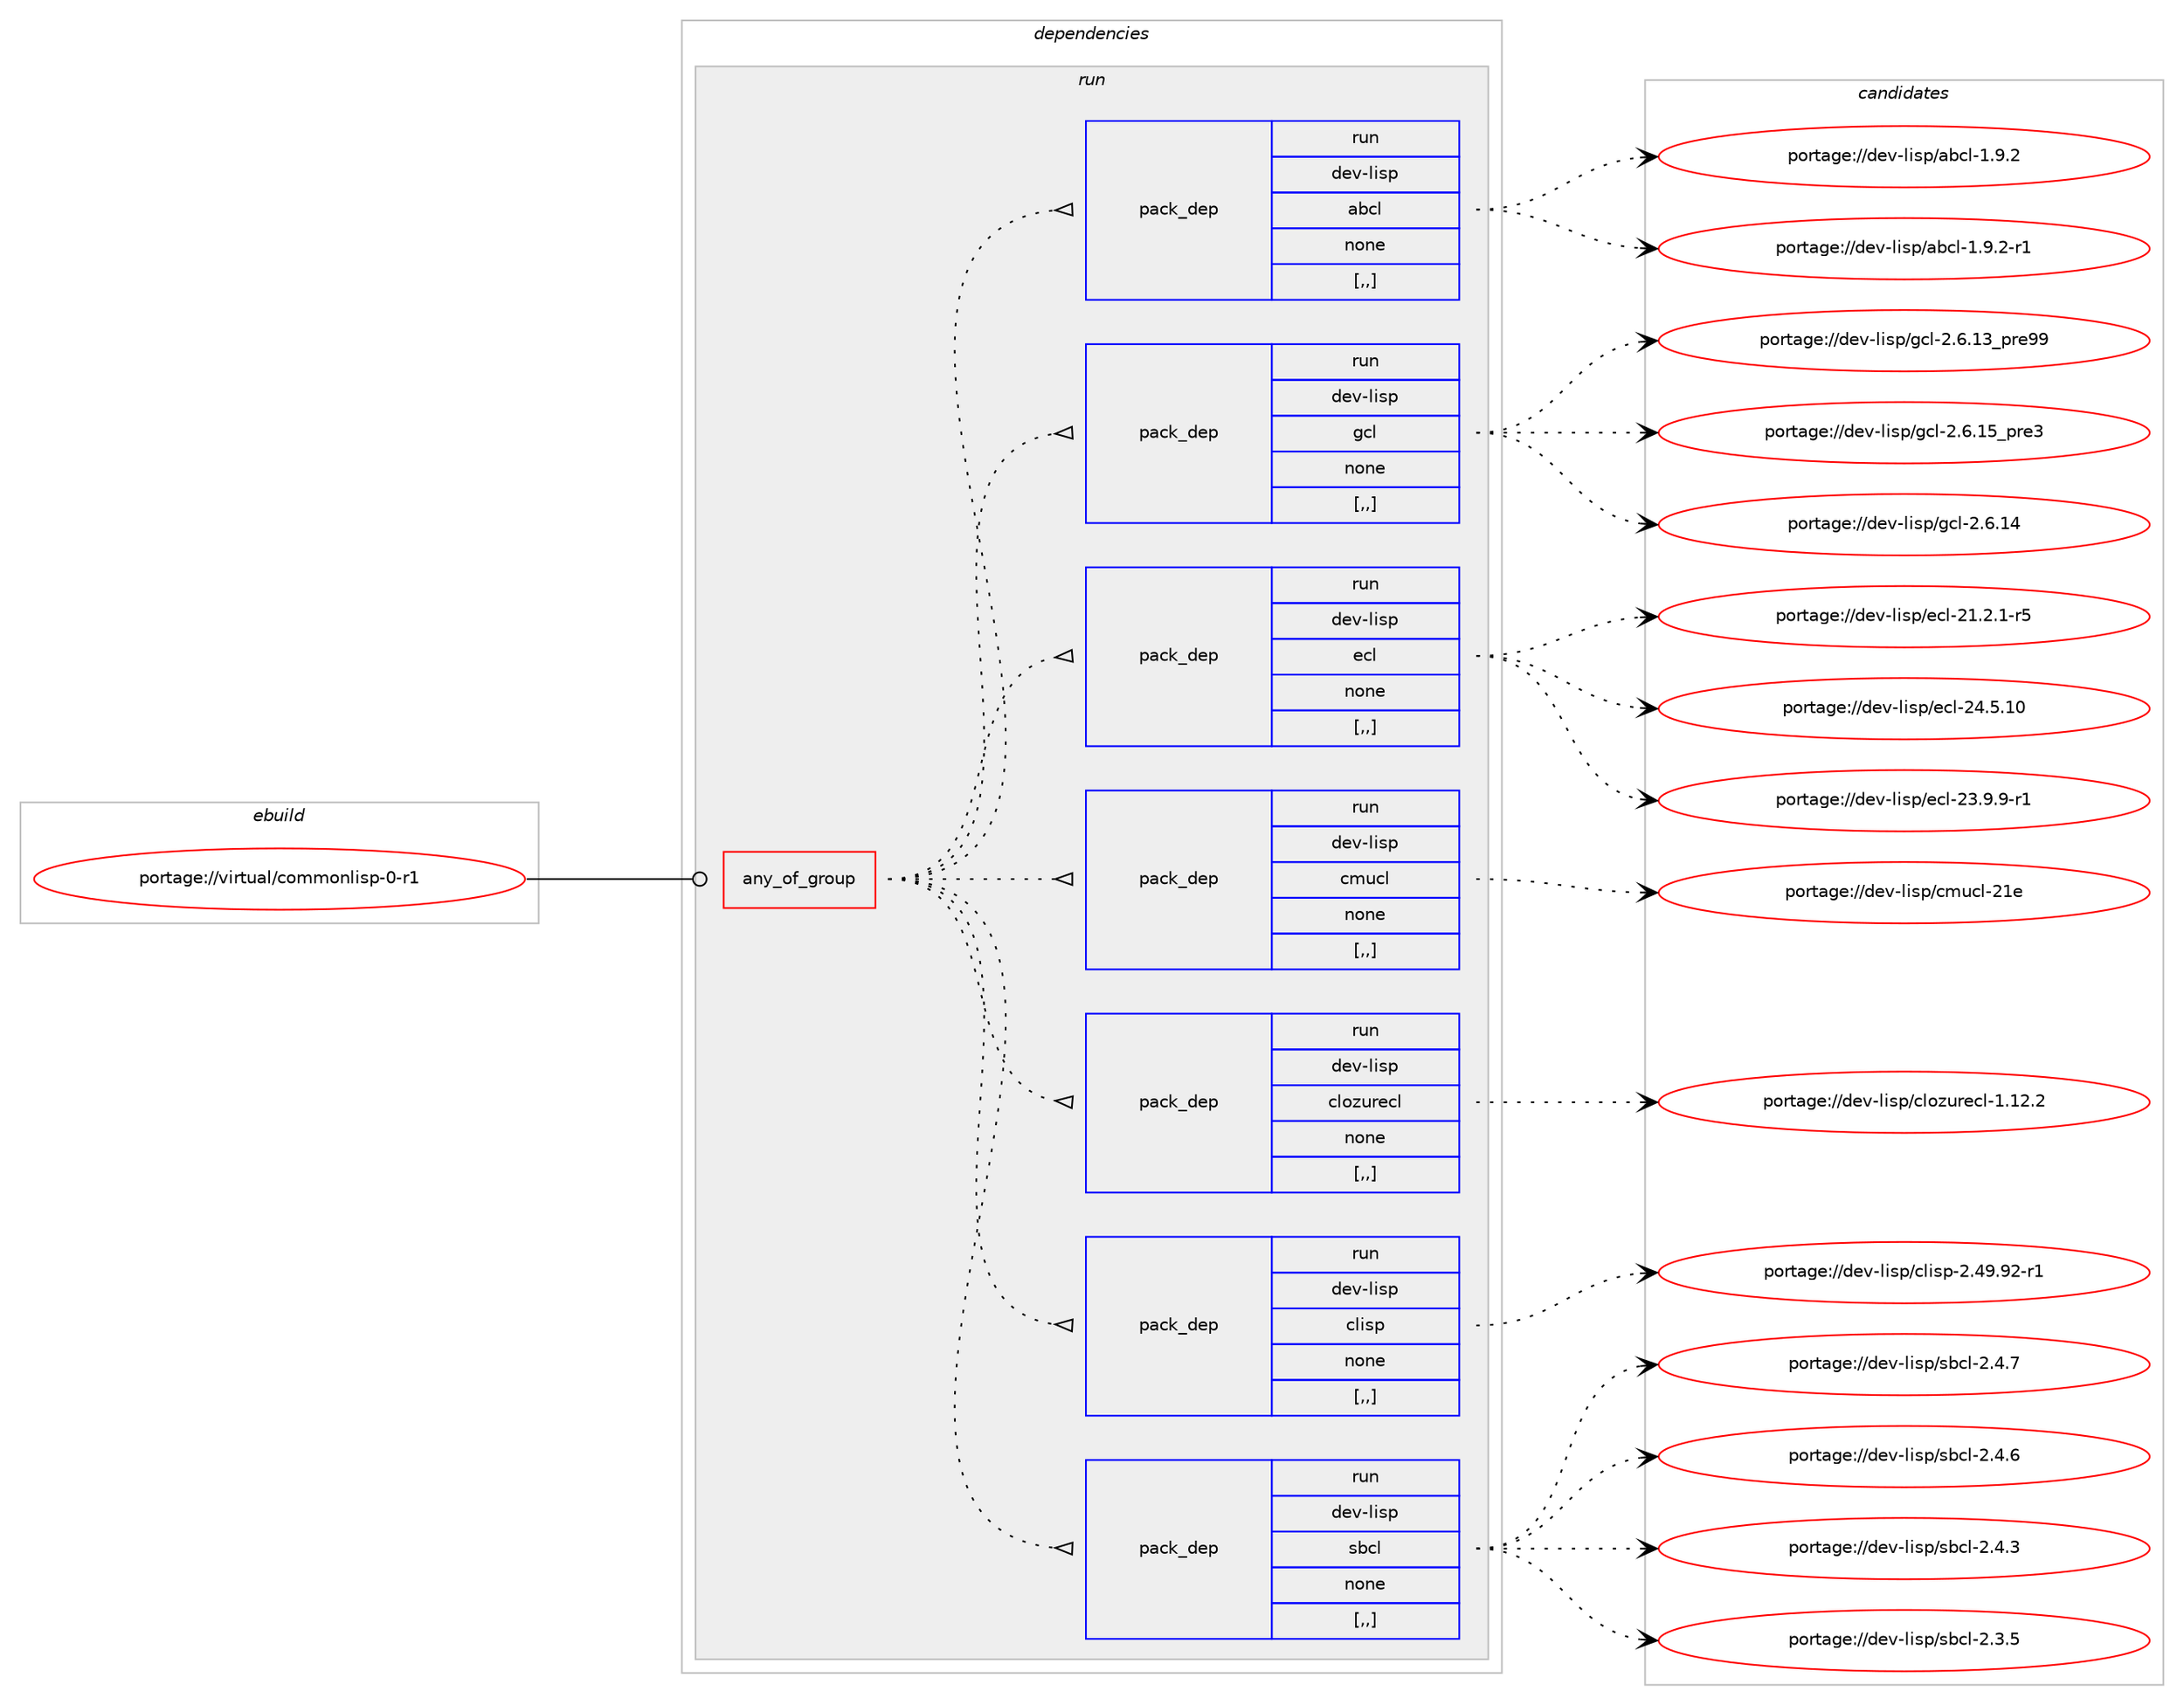 digraph prolog {

# *************
# Graph options
# *************

newrank=true;
concentrate=true;
compound=true;
graph [rankdir=LR,fontname=Helvetica,fontsize=10,ranksep=1.5];#, ranksep=2.5, nodesep=0.2];
edge  [arrowhead=vee];
node  [fontname=Helvetica,fontsize=10];

# **********
# The ebuild
# **********

subgraph cluster_leftcol {
color=gray;
label=<<i>ebuild</i>>;
id [label="portage://virtual/commonlisp-0-r1", color=red, width=4, href="../virtual/commonlisp-0-r1.svg"];
}

# ****************
# The dependencies
# ****************

subgraph cluster_midcol {
color=gray;
label=<<i>dependencies</i>>;
subgraph cluster_compile {
fillcolor="#eeeeee";
style=filled;
label=<<i>compile</i>>;
}
subgraph cluster_compileandrun {
fillcolor="#eeeeee";
style=filled;
label=<<i>compile and run</i>>;
}
subgraph cluster_run {
fillcolor="#eeeeee";
style=filled;
label=<<i>run</i>>;
subgraph any2786 {
dependency444094 [label=<<TABLE BORDER="0" CELLBORDER="1" CELLSPACING="0" CELLPADDING="4"><TR><TD CELLPADDING="10">any_of_group</TD></TR></TABLE>>, shape=none, color=red];subgraph pack322431 {
dependency444095 [label=<<TABLE BORDER="0" CELLBORDER="1" CELLSPACING="0" CELLPADDING="4" WIDTH="220"><TR><TD ROWSPAN="6" CELLPADDING="30">pack_dep</TD></TR><TR><TD WIDTH="110">run</TD></TR><TR><TD>dev-lisp</TD></TR><TR><TD>sbcl</TD></TR><TR><TD>none</TD></TR><TR><TD>[,,]</TD></TR></TABLE>>, shape=none, color=blue];
}
dependency444094:e -> dependency444095:w [weight=20,style="dotted",arrowhead="oinv"];
subgraph pack322432 {
dependency444096 [label=<<TABLE BORDER="0" CELLBORDER="1" CELLSPACING="0" CELLPADDING="4" WIDTH="220"><TR><TD ROWSPAN="6" CELLPADDING="30">pack_dep</TD></TR><TR><TD WIDTH="110">run</TD></TR><TR><TD>dev-lisp</TD></TR><TR><TD>clisp</TD></TR><TR><TD>none</TD></TR><TR><TD>[,,]</TD></TR></TABLE>>, shape=none, color=blue];
}
dependency444094:e -> dependency444096:w [weight=20,style="dotted",arrowhead="oinv"];
subgraph pack322433 {
dependency444097 [label=<<TABLE BORDER="0" CELLBORDER="1" CELLSPACING="0" CELLPADDING="4" WIDTH="220"><TR><TD ROWSPAN="6" CELLPADDING="30">pack_dep</TD></TR><TR><TD WIDTH="110">run</TD></TR><TR><TD>dev-lisp</TD></TR><TR><TD>clozurecl</TD></TR><TR><TD>none</TD></TR><TR><TD>[,,]</TD></TR></TABLE>>, shape=none, color=blue];
}
dependency444094:e -> dependency444097:w [weight=20,style="dotted",arrowhead="oinv"];
subgraph pack322434 {
dependency444098 [label=<<TABLE BORDER="0" CELLBORDER="1" CELLSPACING="0" CELLPADDING="4" WIDTH="220"><TR><TD ROWSPAN="6" CELLPADDING="30">pack_dep</TD></TR><TR><TD WIDTH="110">run</TD></TR><TR><TD>dev-lisp</TD></TR><TR><TD>cmucl</TD></TR><TR><TD>none</TD></TR><TR><TD>[,,]</TD></TR></TABLE>>, shape=none, color=blue];
}
dependency444094:e -> dependency444098:w [weight=20,style="dotted",arrowhead="oinv"];
subgraph pack322435 {
dependency444099 [label=<<TABLE BORDER="0" CELLBORDER="1" CELLSPACING="0" CELLPADDING="4" WIDTH="220"><TR><TD ROWSPAN="6" CELLPADDING="30">pack_dep</TD></TR><TR><TD WIDTH="110">run</TD></TR><TR><TD>dev-lisp</TD></TR><TR><TD>ecl</TD></TR><TR><TD>none</TD></TR><TR><TD>[,,]</TD></TR></TABLE>>, shape=none, color=blue];
}
dependency444094:e -> dependency444099:w [weight=20,style="dotted",arrowhead="oinv"];
subgraph pack322436 {
dependency444100 [label=<<TABLE BORDER="0" CELLBORDER="1" CELLSPACING="0" CELLPADDING="4" WIDTH="220"><TR><TD ROWSPAN="6" CELLPADDING="30">pack_dep</TD></TR><TR><TD WIDTH="110">run</TD></TR><TR><TD>dev-lisp</TD></TR><TR><TD>gcl</TD></TR><TR><TD>none</TD></TR><TR><TD>[,,]</TD></TR></TABLE>>, shape=none, color=blue];
}
dependency444094:e -> dependency444100:w [weight=20,style="dotted",arrowhead="oinv"];
subgraph pack322437 {
dependency444101 [label=<<TABLE BORDER="0" CELLBORDER="1" CELLSPACING="0" CELLPADDING="4" WIDTH="220"><TR><TD ROWSPAN="6" CELLPADDING="30">pack_dep</TD></TR><TR><TD WIDTH="110">run</TD></TR><TR><TD>dev-lisp</TD></TR><TR><TD>abcl</TD></TR><TR><TD>none</TD></TR><TR><TD>[,,]</TD></TR></TABLE>>, shape=none, color=blue];
}
dependency444094:e -> dependency444101:w [weight=20,style="dotted",arrowhead="oinv"];
}
id:e -> dependency444094:w [weight=20,style="solid",arrowhead="odot"];
}
}

# **************
# The candidates
# **************

subgraph cluster_choices {
rank=same;
color=gray;
label=<<i>candidates</i>>;

subgraph choice322431 {
color=black;
nodesep=1;
choice10010111845108105115112471159899108455046524655 [label="portage://dev-lisp/sbcl-2.4.7", color=red, width=4,href="../dev-lisp/sbcl-2.4.7.svg"];
choice10010111845108105115112471159899108455046524654 [label="portage://dev-lisp/sbcl-2.4.6", color=red, width=4,href="../dev-lisp/sbcl-2.4.6.svg"];
choice10010111845108105115112471159899108455046524651 [label="portage://dev-lisp/sbcl-2.4.3", color=red, width=4,href="../dev-lisp/sbcl-2.4.3.svg"];
choice10010111845108105115112471159899108455046514653 [label="portage://dev-lisp/sbcl-2.3.5", color=red, width=4,href="../dev-lisp/sbcl-2.3.5.svg"];
dependency444095:e -> choice10010111845108105115112471159899108455046524655:w [style=dotted,weight="100"];
dependency444095:e -> choice10010111845108105115112471159899108455046524654:w [style=dotted,weight="100"];
dependency444095:e -> choice10010111845108105115112471159899108455046524651:w [style=dotted,weight="100"];
dependency444095:e -> choice10010111845108105115112471159899108455046514653:w [style=dotted,weight="100"];
}
subgraph choice322432 {
color=black;
nodesep=1;
choice10010111845108105115112479910810511511245504652574657504511449 [label="portage://dev-lisp/clisp-2.49.92-r1", color=red, width=4,href="../dev-lisp/clisp-2.49.92-r1.svg"];
dependency444096:e -> choice10010111845108105115112479910810511511245504652574657504511449:w [style=dotted,weight="100"];
}
subgraph choice322433 {
color=black;
nodesep=1;
choice1001011184510810511511247991081111221171141019910845494649504650 [label="portage://dev-lisp/clozurecl-1.12.2", color=red, width=4,href="../dev-lisp/clozurecl-1.12.2.svg"];
dependency444097:e -> choice1001011184510810511511247991081111221171141019910845494649504650:w [style=dotted,weight="100"];
}
subgraph choice322434 {
color=black;
nodesep=1;
choice10010111845108105115112479910911799108455049101 [label="portage://dev-lisp/cmucl-21e", color=red, width=4,href="../dev-lisp/cmucl-21e.svg"];
dependency444098:e -> choice10010111845108105115112479910911799108455049101:w [style=dotted,weight="100"];
}
subgraph choice322435 {
color=black;
nodesep=1;
choice1001011184510810511511247101991084550524653464948 [label="portage://dev-lisp/ecl-24.5.10", color=red, width=4,href="../dev-lisp/ecl-24.5.10.svg"];
choice100101118451081051151124710199108455051465746574511449 [label="portage://dev-lisp/ecl-23.9.9-r1", color=red, width=4,href="../dev-lisp/ecl-23.9.9-r1.svg"];
choice100101118451081051151124710199108455049465046494511453 [label="portage://dev-lisp/ecl-21.2.1-r5", color=red, width=4,href="../dev-lisp/ecl-21.2.1-r5.svg"];
dependency444099:e -> choice1001011184510810511511247101991084550524653464948:w [style=dotted,weight="100"];
dependency444099:e -> choice100101118451081051151124710199108455051465746574511449:w [style=dotted,weight="100"];
dependency444099:e -> choice100101118451081051151124710199108455049465046494511453:w [style=dotted,weight="100"];
}
subgraph choice322436 {
color=black;
nodesep=1;
choice100101118451081051151124710399108455046544649539511211410151 [label="portage://dev-lisp/gcl-2.6.15_pre3", color=red, width=4,href="../dev-lisp/gcl-2.6.15_pre3.svg"];
choice10010111845108105115112471039910845504654464952 [label="portage://dev-lisp/gcl-2.6.14", color=red, width=4,href="../dev-lisp/gcl-2.6.14.svg"];
choice10010111845108105115112471039910845504654464951951121141015757 [label="portage://dev-lisp/gcl-2.6.13_pre99", color=red, width=4,href="../dev-lisp/gcl-2.6.13_pre99.svg"];
dependency444100:e -> choice100101118451081051151124710399108455046544649539511211410151:w [style=dotted,weight="100"];
dependency444100:e -> choice10010111845108105115112471039910845504654464952:w [style=dotted,weight="100"];
dependency444100:e -> choice10010111845108105115112471039910845504654464951951121141015757:w [style=dotted,weight="100"];
}
subgraph choice322437 {
color=black;
nodesep=1;
choice10010111845108105115112479798991084549465746504511449 [label="portage://dev-lisp/abcl-1.9.2-r1", color=red, width=4,href="../dev-lisp/abcl-1.9.2-r1.svg"];
choice1001011184510810511511247979899108454946574650 [label="portage://dev-lisp/abcl-1.9.2", color=red, width=4,href="../dev-lisp/abcl-1.9.2.svg"];
dependency444101:e -> choice10010111845108105115112479798991084549465746504511449:w [style=dotted,weight="100"];
dependency444101:e -> choice1001011184510810511511247979899108454946574650:w [style=dotted,weight="100"];
}
}

}
